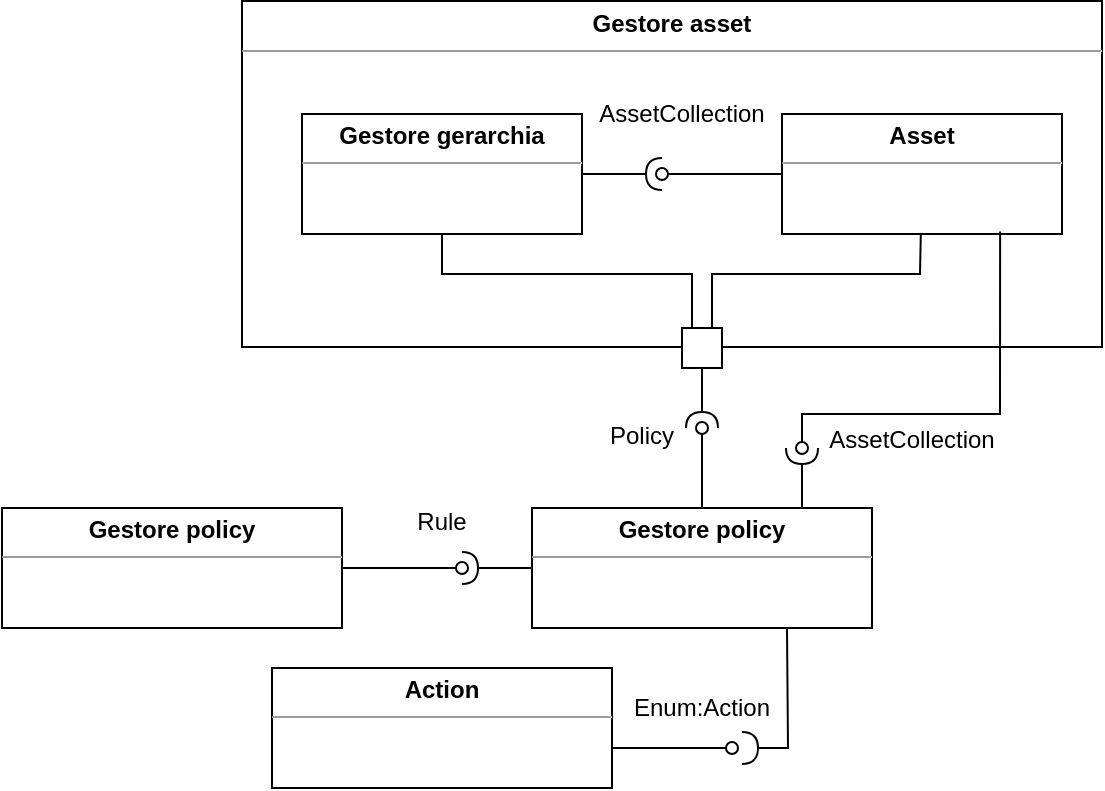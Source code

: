 <mxfile version="13.0.1" type="device"><diagram name="Page-1" id="e7e014a7-5840-1c2e-5031-d8a46d1fe8dd"><mxGraphModel dx="981" dy="559" grid="1" gridSize="10" guides="1" tooltips="1" connect="1" arrows="1" fold="1" page="1" pageScale="1" pageWidth="583" pageHeight="413" background="#ffffff" math="0" shadow="0"><root><mxCell id="0"/><mxCell id="1" parent="0"/><mxCell id="VAYovsFwmcQ-CzormWVP-41" value="&lt;p style=&quot;margin: 0px ; margin-top: 4px ; text-align: center&quot;&gt;&lt;b&gt;Gestore asset&lt;/b&gt;&lt;/p&gt;&lt;hr size=&quot;1&quot;&gt;&lt;div style=&quot;height: 2px&quot;&gt;&lt;/div&gt;" style="verticalAlign=top;align=left;overflow=fill;fontSize=12;fontFamily=Helvetica;html=1;" vertex="1" parent="1"><mxGeometry x="140" y="6.5" width="430" height="173" as="geometry"/></mxCell><mxCell id="VAYovsFwmcQ-CzormWVP-42" value="&lt;p style=&quot;margin: 0px ; margin-top: 4px ; text-align: center&quot;&gt;&lt;b&gt;Gestore gerarchia&lt;/b&gt;&lt;br&gt;&lt;/p&gt;&lt;hr size=&quot;1&quot;&gt;&lt;div style=&quot;height: 2px&quot;&gt;&lt;/div&gt;" style="verticalAlign=top;align=left;overflow=fill;fontSize=12;fontFamily=Helvetica;html=1;" vertex="1" parent="1"><mxGeometry x="170" y="63" width="140" height="60" as="geometry"/></mxCell><mxCell id="VAYovsFwmcQ-CzormWVP-43" value="&lt;p style=&quot;margin: 0px ; margin-top: 4px ; text-align: center&quot;&gt;&lt;b&gt;Asset&lt;/b&gt;&lt;/p&gt;&lt;hr size=&quot;1&quot;&gt;&lt;div style=&quot;height: 2px&quot;&gt;&lt;/div&gt;" style="verticalAlign=top;align=left;overflow=fill;fontSize=12;fontFamily=Helvetica;html=1;" vertex="1" parent="1"><mxGeometry x="410" y="63" width="140" height="60" as="geometry"/></mxCell><mxCell id="VAYovsFwmcQ-CzormWVP-44" value="" style="endArrow=none;html=1;entryX=1;entryY=0.5;entryDx=0;entryDy=0;startArrow=halfCircle;startFill=0;" edge="1" parent="1" target="VAYovsFwmcQ-CzormWVP-42"><mxGeometry width="50" height="50" relative="1" as="geometry"><mxPoint x="350" y="93" as="sourcePoint"/><mxPoint x="310" y="283" as="targetPoint"/></mxGeometry></mxCell><mxCell id="VAYovsFwmcQ-CzormWVP-45" value="" style="endArrow=none;html=1;entryX=0;entryY=0.5;entryDx=0;entryDy=0;startArrow=oval;startFill=0;" edge="1" parent="1" target="VAYovsFwmcQ-CzormWVP-43"><mxGeometry width="50" height="50" relative="1" as="geometry"><mxPoint x="350" y="93" as="sourcePoint"/><mxPoint x="320" y="103" as="targetPoint"/></mxGeometry></mxCell><mxCell id="VAYovsFwmcQ-CzormWVP-46" value="AssetCollection" style="text;html=1;strokeColor=none;fillColor=none;align=center;verticalAlign=middle;whiteSpace=wrap;rounded=0;" vertex="1" parent="1"><mxGeometry x="340" y="53" width="40" height="20" as="geometry"/></mxCell><mxCell id="VAYovsFwmcQ-CzormWVP-49" value="" style="whiteSpace=wrap;html=1;aspect=fixed;" vertex="1" parent="1"><mxGeometry x="360" y="170" width="20" height="20" as="geometry"/></mxCell><mxCell id="VAYovsFwmcQ-CzormWVP-50" value="" style="endArrow=none;html=1;entryX=0.5;entryY=1;entryDx=0;entryDy=0;exitX=0.25;exitY=0;exitDx=0;exitDy=0;rounded=0;" edge="1" parent="1" source="VAYovsFwmcQ-CzormWVP-49" target="VAYovsFwmcQ-CzormWVP-42"><mxGeometry width="50" height="50" relative="1" as="geometry"><mxPoint x="270" y="333" as="sourcePoint"/><mxPoint x="320" y="283" as="targetPoint"/><Array as="points"><mxPoint x="365" y="143"/><mxPoint x="240" y="143"/></Array></mxGeometry></mxCell><mxCell id="VAYovsFwmcQ-CzormWVP-51" value="" style="endArrow=none;html=1;exitX=0.75;exitY=0;exitDx=0;exitDy=0;rounded=0;" edge="1" parent="1" source="VAYovsFwmcQ-CzormWVP-49" target="VAYovsFwmcQ-CzormWVP-43"><mxGeometry width="50" height="50" relative="1" as="geometry"><mxPoint x="375" y="183" as="sourcePoint"/><mxPoint x="250" y="133" as="targetPoint"/><Array as="points"><mxPoint x="375" y="143"/><mxPoint x="479" y="143"/></Array></mxGeometry></mxCell><mxCell id="VAYovsFwmcQ-CzormWVP-52" value="&lt;p style=&quot;margin: 0px ; margin-top: 4px ; text-align: center&quot;&gt;&lt;b&gt;Gestore policy&lt;/b&gt;&lt;/p&gt;&lt;hr size=&quot;1&quot;&gt;&lt;div style=&quot;height: 2px&quot;&gt;&lt;/div&gt;" style="verticalAlign=top;align=left;overflow=fill;fontSize=12;fontFamily=Helvetica;html=1;" vertex="1" parent="1"><mxGeometry x="285" y="260" width="170" height="60" as="geometry"/></mxCell><mxCell id="VAYovsFwmcQ-CzormWVP-53" value="" style="endArrow=none;html=1;entryX=0.5;entryY=1;entryDx=0;entryDy=0;startArrow=halfCircle;startFill=0;" edge="1" parent="1" target="VAYovsFwmcQ-CzormWVP-49"><mxGeometry width="50" height="50" relative="1" as="geometry"><mxPoint x="370" y="220" as="sourcePoint"/><mxPoint x="320" y="80.0" as="targetPoint"/></mxGeometry></mxCell><mxCell id="VAYovsFwmcQ-CzormWVP-54" value="" style="endArrow=none;html=1;startArrow=oval;startFill=0;entryX=0.5;entryY=0;entryDx=0;entryDy=0;" edge="1" parent="1" target="VAYovsFwmcQ-CzormWVP-52"><mxGeometry width="50" height="50" relative="1" as="geometry"><mxPoint x="370" y="220" as="sourcePoint"/><mxPoint x="420" y="80.0" as="targetPoint"/></mxGeometry></mxCell><mxCell id="VAYovsFwmcQ-CzormWVP-55" value="Policy" style="text;align=center;fontStyle=0;verticalAlign=middle;spacingLeft=3;spacingRight=3;strokeColor=none;rotatable=0;points=[[0,0.5],[1,0.5]];portConstraint=eastwest;" vertex="1" parent="1"><mxGeometry x="300" y="210" width="80" height="26" as="geometry"/></mxCell><mxCell id="VAYovsFwmcQ-CzormWVP-57" value="" style="endArrow=none;html=1;startArrow=halfCircle;startFill=0;" edge="1" parent="1"><mxGeometry width="50" height="50" relative="1" as="geometry"><mxPoint x="420" y="230" as="sourcePoint"/><mxPoint x="420" y="260" as="targetPoint"/></mxGeometry></mxCell><mxCell id="VAYovsFwmcQ-CzormWVP-58" value="" style="endArrow=none;html=1;entryX=0.75;entryY=1;entryDx=0;entryDy=0;startArrow=halfCircle;startFill=0;rounded=0;" edge="1" parent="1" target="VAYovsFwmcQ-CzormWVP-52"><mxGeometry width="50" height="50" relative="1" as="geometry"><mxPoint x="390" y="380" as="sourcePoint"/><mxPoint x="330" y="90" as="targetPoint"/><Array as="points"><mxPoint x="413" y="380"/></Array></mxGeometry></mxCell><mxCell id="VAYovsFwmcQ-CzormWVP-59" value="" style="endArrow=none;html=1;startArrow=oval;startFill=0;entryX=0.779;entryY=0.979;entryDx=0;entryDy=0;entryPerimeter=0;rounded=0;" edge="1" parent="1" target="VAYovsFwmcQ-CzormWVP-43"><mxGeometry width="50" height="50" relative="1" as="geometry"><mxPoint x="420" y="230" as="sourcePoint"/><mxPoint x="530" y="213" as="targetPoint"/><Array as="points"><mxPoint x="420" y="213"/><mxPoint x="519" y="213"/></Array></mxGeometry></mxCell><mxCell id="VAYovsFwmcQ-CzormWVP-61" value="AssetCollection" style="text;html=1;strokeColor=none;fillColor=none;align=center;verticalAlign=middle;whiteSpace=wrap;rounded=0;" vertex="1" parent="1"><mxGeometry x="455" y="216" width="40" height="20" as="geometry"/></mxCell><mxCell id="VAYovsFwmcQ-CzormWVP-62" value="&lt;p style=&quot;margin: 0px ; margin-top: 4px ; text-align: center&quot;&gt;&lt;b&gt;Action&lt;/b&gt;&lt;/p&gt;&lt;hr size=&quot;1&quot;&gt;&lt;div style=&quot;height: 2px&quot;&gt;&lt;/div&gt;" style="verticalAlign=top;align=left;overflow=fill;fontSize=12;fontFamily=Helvetica;html=1;" vertex="1" parent="1"><mxGeometry x="155" y="340" width="170" height="60" as="geometry"/></mxCell><mxCell id="VAYovsFwmcQ-CzormWVP-66" value="Enum:Action" style="text;html=1;strokeColor=none;fillColor=none;align=center;verticalAlign=middle;whiteSpace=wrap;rounded=0;" vertex="1" parent="1"><mxGeometry x="350" y="350" width="40" height="20" as="geometry"/></mxCell><mxCell id="VAYovsFwmcQ-CzormWVP-68" value="&lt;p style=&quot;margin: 0px ; margin-top: 4px ; text-align: center&quot;&gt;&lt;b&gt;Gestore policy&lt;/b&gt;&lt;/p&gt;&lt;hr size=&quot;1&quot;&gt;&lt;div style=&quot;height: 2px&quot;&gt;&lt;/div&gt;" style="verticalAlign=top;align=left;overflow=fill;fontSize=12;fontFamily=Helvetica;html=1;" vertex="1" parent="1"><mxGeometry x="20" y="260" width="170" height="60" as="geometry"/></mxCell><mxCell id="VAYovsFwmcQ-CzormWVP-71" value="" style="endArrow=none;html=1;entryX=0;entryY=0.5;entryDx=0;entryDy=0;startArrow=halfCircle;startFill=0;rounded=0;" edge="1" parent="1" target="VAYovsFwmcQ-CzormWVP-52"><mxGeometry width="50" height="50" relative="1" as="geometry"><mxPoint x="250" y="290" as="sourcePoint"/><mxPoint x="465" y="300" as="targetPoint"/><Array as="points"/></mxGeometry></mxCell><mxCell id="VAYovsFwmcQ-CzormWVP-72" value="" style="endArrow=none;html=1;startArrow=oval;startFill=0;entryX=1;entryY=0.5;entryDx=0;entryDy=0;" edge="1" parent="1" target="VAYovsFwmcQ-CzormWVP-68"><mxGeometry width="50" height="50" relative="1" as="geometry"><mxPoint x="250" y="290" as="sourcePoint"/><mxPoint x="580" y="300" as="targetPoint"/></mxGeometry></mxCell><mxCell id="VAYovsFwmcQ-CzormWVP-73" value="Rule" style="text;html=1;strokeColor=none;fillColor=none;align=center;verticalAlign=middle;whiteSpace=wrap;rounded=0;" vertex="1" parent="1"><mxGeometry x="220" y="257" width="40" height="20" as="geometry"/></mxCell><mxCell id="VAYovsFwmcQ-CzormWVP-74" value="" style="endArrow=none;html=1;startArrow=oval;startFill=0;entryX=1;entryY=0.5;entryDx=0;entryDy=0;" edge="1" parent="1"><mxGeometry width="50" height="50" relative="1" as="geometry"><mxPoint x="385" y="380" as="sourcePoint"/><mxPoint x="325" y="380" as="targetPoint"/></mxGeometry></mxCell></root></mxGraphModel></diagram></mxfile>